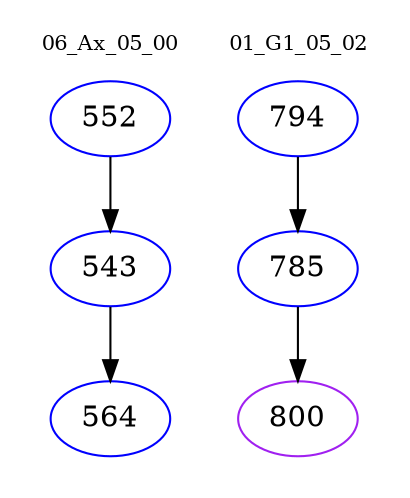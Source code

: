 digraph{
subgraph cluster_0 {
color = white
label = "06_Ax_05_00";
fontsize=10;
T0_552 [label="552", color="blue"]
T0_552 -> T0_543 [color="black"]
T0_543 [label="543", color="blue"]
T0_543 -> T0_564 [color="black"]
T0_564 [label="564", color="blue"]
}
subgraph cluster_1 {
color = white
label = "01_G1_05_02";
fontsize=10;
T1_794 [label="794", color="blue"]
T1_794 -> T1_785 [color="black"]
T1_785 [label="785", color="blue"]
T1_785 -> T1_800 [color="black"]
T1_800 [label="800", color="purple"]
}
}

